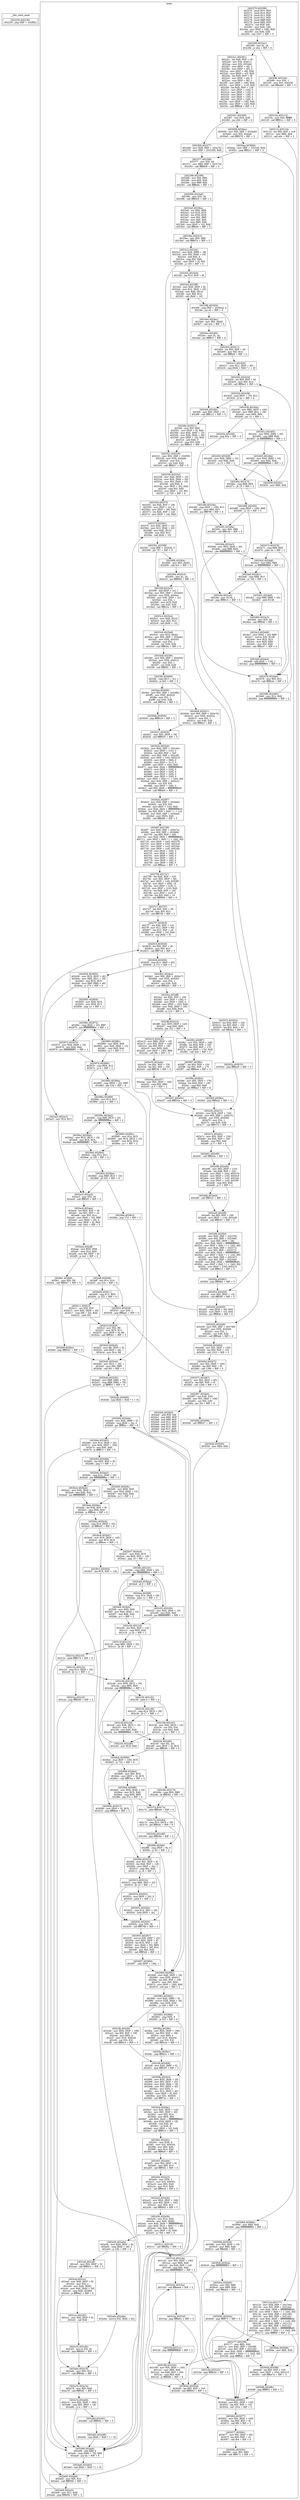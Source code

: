 digraph G{
	 subgraph cluster_1 {
		 label="__libc_start_main"
		 shape=box
		 color=black
		"402230"[shape=box,label="[402230,402236)\n402230 : jmp [RIP + 202f82]"];
	}

	 subgraph cluster_2 {
		 label="main"
		 shape=box
		 color=black
		"402270"[shape=box,label="[402270,402299)\n402270 : push R15, RSP\n402272 : push R14, RSP\n402274 : push R13, RSP\n402276 : push R12, RSP\n402278 : push RBP, RSP\n402279 : push RBX, RSP\n40227a : sub RSP, 348\n402281 : mov RAX, [28]\n40228a : mov [RSP + 338], RAX\n402292 : xor EAX, EAX\n402294 : call 15b7 + RIP + 5"];
		"402299"[shape=box,label="[402299,4022a1)\n402299 : test AL, AL\n40229b : jz e5a + RIP + 6"];
		"4022a1"[shape=box,label="[4022a1,402361)\n4022a1 : lea RAX, RSP + c8\n4022a9 : mov ESI, 404511\n4022ae : mov EDI, 6054e0\n4022b3 : mov [RSP + c8], 0\n4022be : mov [RSP + d0], 0\n4022ca : mov [RSP + d8], RAX\n4022d2 : mov [RSP + e0], RAX\n4022da : lea RAX, RSP + f8\n4022e2 : mov [RSP + e8], 0\n4022ee : mov [RSP + f8], 0\n4022f9 : mov [RSP + 108], RAX\n402301 : mov [RSP + 110], RAX\n402309 : lea RAX, RSP + 128\n402311 : mov [RSP + 100], 0\n40231d : mov [RSP + 118], 0\n402329 : mov [RSP + 128], 0\n402334 : mov [RSP + 130], 0\n402340 : mov [RSP + 148], 0\n40234c : mov [RSP + 138], RAX\n402354 : mov [RSP + 140], RAX\n40235c : call fffffbdf + RIP + 5"];
		"402361"[shape=box,label="[402361,402369)\n402361 : test EAX, EAX\n402363 : jnz d30 + RIP + 6"];
		"402369"[shape=box,label="[402369,402377)\n402369 : mov RAX, [RIP + 202e70]\n402370 : mov [RIP + 203109], RAX"];
		"402377"[shape=box,label="[402377,402388)\n402377 : mov EDI, b8\n40237c : mov RBX, [RIP + 20317d]\n402383 : call fffffd38 + RIP + 5"];
		"402388"[shape=box,label="[402388,402396)\n402388 : mov RSI, RBX\n40238b : mov RDI, RAX\n40238e : mov RBP, RAX\n402391 : call fffffb9a + RIP + 5"];
		"402396"[shape=box,label="[402396,4023a0)\n402396 : mov EDI, 30\n40239b : call fffffd20 + RIP + 5"];
		"4023a0"[shape=box,label="[4023a0,4023ba)\n4023a0 : xor R8D, R8D\n4023a3 : xor ECX, ECX\n4023a5 : xor EDX, EDX\n4023a7 : mov RSI, RBP\n4023aa : mov RDI, RAX\n4023ad : mov RBX, RAX\n4023b0 : mov [RSP + 10], RAX\n4023b5 : call fffffcf6 + RIP + 5"];
		"4023ba"[shape=box,label="[4023ba,4023c2)\n4023ba : mov RDI, RBX\n4023bd : call fffffd7e + RIP + 5"];
		"4023c2"[shape=box,label="[4023c2,4023dc)\n4023c2 : mov RAX, [RBX + 28]\n4023c6 : mov RSI, [RAX + 18]\n4023ca : add RAX, 8\n4023ce : cmp RSI, RAX\n4023d1 : mov [RSP + 8], RSI\n4023d6 : jz 145 + RIP + 6"];
		"4023dc"[shape=box,label="[4023dc,4023e4)\n4023dc : lea R15, RSP + f8"];
		"4023e4"[shape=box,label="[4023e4,4023f6)\n4023e4 : mov RAX, [RSP + 8]\n4023e9 : mov R14, [RAX + 20]\n4023ed : mov RAX, [R14]\n4023f0 : mov RDI, R14\n4023f3 : call [RAX + 10]"];
		"4023f6"[shape=box,label="[4023f6,402404)\n4023f6 : cmp [RIP + 2030ca], 0\n4023fe : jnz e0 + RIP + 6"];
		"402404"[shape=box,label="[402404,402411)\n402404 : lea RDI, RSP + 40\n402409 : mov RSI, R14\n40240c : call fffffbdf + RIP + 5"];
		"402411"[shape=box,label="[402411,402420)\n402411 : mov R12, [RSP + 40]\n402416 : nop [RAX + RAX * 1 + 0]"];
		"402420"[shape=box,label="[402420,40242d)\n402420 : lea RDI, RSP + 60\n402425 : mov RSI, R14\n402428 : call fffffbc3 + RIP + 5"];
		"40242d"[shape=box,label="[40242d,402438)\n40242d : cmp [RSP + 70], R12\n402432 : jz bc + RIP + 6"];
		"402438"[shape=box,label="[402438,40244a)\n402438 : mov RBX, [RSP + 100]\n402440 : mov RBP, [R12 + 28]\n402445 : test RBX, RBX\n402448 : jnz 12 + RIP + 2"];
		"40244a"[shape=box,label="[40244a,40244f)\n40244a : jmp 83a + RIP + 5"];
		"402450"[shape=box,label="[402450,402459)\n402450 : mov RAX, [RBX + 10]\n402454 : test RAX, RAX\n402457 : jz 15 + RIP + 2"];
		"402459"[shape=box,label="[402459,40245c)\n402459 : mov RBX, RAX"];
		"40245c"[shape=box,label="[40245c,402465)\n40245c : mov RDX, [RBX + 20]\n402460 : cmp RBP, RDX\n402463 : jb ffffffffffffffeb + RIP + 2"];
		"402465"[shape=box,label="[402465,40246e)\n402465 : mov RAX, [RBX + 18]\n402469 : test RAX, RAX\n40246c : jnz ffffffffffffffeb + RIP + 2"];
		"40246e"[shape=box,label="[40246e,402473)\n40246e : cmp RBP, RDX\n402471 : jb 15 + RIP + 2"];
		"402473"[shape=box,label="[402473,402478)\n402473 : cmp RBP, RDX\n402476 : jnbe 2b + RIP + 2"];
		"402478"[shape=box,label="[402478,402480)\n402478 : mov RDI, R12\n40247b : call fffffba0 + RIP + 5"];
		"402480"[shape=box,label="[402480,402485)\n402480 : mov R12, RAX\n402483 : jmp ffffffffffffff9b + RIP + 2"];
		"402488"[shape=box,label="[402488,402492)\n402488 : cmp [RSP + 108], RBX\n402490 : jz 16 + RIP + 2"];
		"402492"[shape=box,label="[402492,40249a)\n402492 : mov RDI, RBX\n402495 : call fffffc36 + RIP + 5"];
		"40249a"[shape=box,label="[40249a,4024a3)\n40249a : mov RDX, [RAX + 20]\n40249e : cmp RBP, RDX\n4024a1 : jbe ffffffffffffffd5 + RIP + 2"];
		"4024a3"[shape=box,label="[4024a3,4024a8)\n4024a3 : test RBX, RBX\n4024a6 : jz ffffffffffffffd0 + RIP + 2"];
		"4024a8"[shape=box,label="[4024a8,4024b1)\n4024a8 : cmp RBX, R15\n4024ab : jz 7e9 + RIP + 6"];
		"4024b1"[shape=box,label="[4024b1,4024b9)\n4024b1 : cmp RBP, [RBX + 20]\n4024b5 : setb R13B"];
		"4024b9"[shape=box,label="[4024b9,4024c3)\n4024b9 : mov EDI, 28\n4024be : call fffffbfd + RIP + 5"];
		"4024c3"[shape=box,label="[4024c3,4024d9)\n4024c3 : mov [RAX + 20], RBP\n4024c7 : movzx EDI, R13B\n4024cb : mov RCX, R15\n4024ce : mov RDX, RBX\n4024d1 : mov RSI, RAX\n4024d4 : call fffffa37 + RIP + 5"];
		"4024d9"[shape=box,label="[4024d9,4024e4)\n4024d9 : add [RSP + 118], 1\n4024e2 : jmp ffffffffffffff94 + RIP + 2"];
		"4024e4"[shape=box,label="[4024e4,4024ec)\n4024e4 : mov RDI, [RAX]\n4024e7 : call ee4 + RIP + 5"];
		"4024ec"[shape=box,label="[4024ec,4024f4)\n4024ec : test AL, AL\n4024ee : jnz ffffff10 + RIP + 6"];
		"4024f4"[shape=box,label="[4024f4,4024fe)\n4024f4 : mov RDI, [RSP + 8]\n4024f9 : call fffffc12 + RIP + 5"];
		"4024fe"[shape=box,label="[4024fe,402521)\n4024fe : mov RSI, RAX\n402501 : mov [RSP + 8], RAX\n402506 : mov RAX, [RSP + 10]\n40250b : mov RAX, [RAX + 28]\n40250f : mov [RSP + 18], RAX\n402514 : add RAX, 8\n402518 : cmp RSI, RAX\n40251b : jnz fffffec3 + RIP + 6"];
		"402521"[shape=box,label="[402521,402539)\n402521 : mov RDI, [RIP + 202f58]\n402528 : mov EDX, 4044de\n40252d : mov ESI, 1\n402532 : xor EAX, EAX\n402534 : call fffffcb7 + RIP + 5"];
		"402539"[shape=box,label="[402539,40255d)\n402539 : mov RAX, [RSP + 10]\n40253e : mov RAX, [RAX + 28]\n402542 : mov RSI, [RAX + 18]\n402546 : add RAX, 8\n40254a : mov [RSP + 30], RAX\n40254f : cmp RSI, RAX\n402552 : mov [RSP + 10], RSI\n402557 : jz 7d3 + RIP + 6"];
		"40255d"[shape=box,label="[40255d,40257f)\n40255d : lea RAX, RSP + 230\n402565 : mov [RSP + 2c], 0\n40256d : mov [RSP + 38], RAX\n402572 : lea RAX, RSP + 1a0\n40257a : mov [RSP + 18], RAX"];
		"40257f"[shape=box,label="[40257f,402591)\n40257f : mov RAX, [RSP + 10]\n402584 : mov R15, [RAX + 20]\n402588 : mov RAX, [R15]\n40258b : mov RDI, R15\n40258e : call [RAX + 10]"];
		"402591"[shape=box,label="[402591,40259f)\n402591 : cmp [RIP + 202f2f], 0\n402599 : jnz 767 + RIP + 6"];
		"40259f"[shape=box,label="[40259f,4025c2)\n40259f : add [RSP + 2c], 1\n4025a4 : mov RDI, [RIP + 202ed5]\n4025ab : mov EDX, 4044ea\n4025b0 : mov EAX, [RSP + 2c]\n4025b4 : mov ESI, 1\n4025b9 : mov ECX, EAX\n4025bb : xor EAX, EAX\n4025bd : call fffffc2e + RIP + 5"];
		"4025c2"[shape=box,label="[4025c2,4025cb)\n4025c2 : mov RAX, [R15]\n4025c5 : mov RDI, R15\n4025c8 : call [RAX + 10]"];
		"4025cb"[shape=box,label="[4025cb,4025e6)\n4025cb : mov RCX, [RAX]\n4025ce : mov RDI, [RIP + 202eab]\n4025d5 : mov EDX, 404503\n4025da : mov ESI, 1\n4025df : xor EAX, EAX\n4025e1 : call fffffc0a + RIP + 5"];
		"4025e6"[shape=box,label="[4025e6,4025fe)\n4025e6 : mov RDI, [RIP + 202e93]\n4025ed : mov EDX, 404512\n4025f2 : mov ESI, 1\n4025f7 : xor EAX, EAX\n4025f9 : call fffffbf2 + RIP + 5"];
		"4025fe"[shape=box,label="[4025fe,402609)\n4025fe : cmp [R15 + 3c], 1\n402603 : jz 9e5 + RIP + 6"];
		"402609"[shape=box,label="[402609,402621)\n402609 : mov RDI, [RIP + 202e70]\n402610 : mov EDX, 40452e\n402615 : mov ESI, 1\n40261a : xor EAX, EAX\n40261c : call fffffbcf + RIP + 5"];
		"402621"[shape=box,label="[402621,40262b)\n402621 : mov RDI, [RSP + 38]\n402626 : call fffff925 + RIP + 5"];
		"40262b"[shape=box,label="[40262b,4026cb)\n40262b : mov RAX, [RIP + 202c4e]\n402632 : mov [RSP + 310], 0\n40263a : lea RDI, RSP + 1b0\n402642 : mov RSI, [RIP + 202c3f]\n402649 : mov [RSP + 230], 605210\n402655 : mov [RSP + 308], 0\n402661 : mov [RSP + 311], 0\n402669 : mov [RSP + 1b0], RAX\n402671 : mov RAX, [RAX + ffffffffffffffe8]\n402675 : mov [RSP + 318], 0\n402681 : mov [RSP + 320], 0\n40268d : mov [RSP + 328], 0\n402699 : mov [RSP + 330], 0\n4026a5 : mov [RSP + RAX * 1 + 1b0], RSI\n4026ad : mov RAX, [RIP + 202bcc]\n4026b4 : xor ESI, ESI\n4026b6 : mov [RSP + 1b8], 0\n4026c2 : add RDI, [RAX + ffffffffffffffe8]\n4026c6 : call fffffab5 + RIP + 5"];
		"4026cb"[shape=box,label="[4026cb,4026f7)\n4026cb : mov RAX, [RIP + 202bbe]\n4026d2 : xor ESI, ESI\n4026d4 : mov [RSP + 1c0], RAX\n4026dc : mov RAX, [RAX + ffffffffffffffe8]\n4026e0 : lea RDI, RSP + RAX * 1 + 1c0\n4026e8 : mov RAX, [RIP + 202ba9]\n4026ef : mov [RDI], RAX\n4026f2 : call fffffa89 + RIP + 5"];
		"4026f7"[shape=box,label="[4026f7,402796)\n4026f7 : mov RAX, [RIP + 202b7a]\n4026fe : mov RSI, [RIP + 202b9b]\n402705 : lea RDI, RSP + 200\n40270d : mov RAX, [RAX + ffffffffffffffe8]\n402711 : mov [RSP + RAX * 1 + 1b0], RSI\n402719 : mov [RSP + 1b0], 605378\n402725 : mov [RSP + 230], 6053c8\n402731 : mov [RSP + 1c0], 6053a0\n40273d : mov [RSP + 1c8], 6052d0\n402749 : mov [RSP + 1d0], 0\n402755 : mov [RSP + 1d8], 0\n402761 : mov [RSP + 1e0], 0\n40276d : mov [RSP + 1e8], 0\n402779 : mov [RSP + 1f0], 0\n402785 : mov [RSP + 1f8], 0\n402791 : call fffffaaa + RIP + 5"];
		"402796"[shape=box,label="[402796,4027e7)\n402796 : lea RAX, RSP + 220\n40279e : mov RDI, [RSP + 38]\n4027a3 : mov [RSP + 1c8], 6053f0\n4027af : mov [RSP + 208], 18\n4027ba : mov [RSP + 218], 0\n4027c6 : mov [RSP + 210], RAX\n4027ce : lea RAX, RSP + 1b0\n4027d6 : mov [RSP + 220], 0\n4027de : lea RSI, RAX + 18\n4027e2 : call fffff999 + RIP + 5"];
		"4027e7"[shape=box,label="[4027e7,4027f7)\n4027e7 : lea RDI, RSP + 80\n4027ef : mov RSI, R15\n4027f2 : call fffff7f9 + RIP + 5"];
		"4027f7"[shape=box,label="[4027f7,402818)\n4027f7 : lea RAX, RSP + 1c0\n4027ff : mov R12, [RSP + 80]\n402807 : lea R13, RSP + c8\n40280f : mov [RSP + 20], RAX\n402814 : nop [RAX + 0]"];
		"402818"[shape=box,label="[402818,402828)\n402818 : lea RDI, RSP + a0\n402820 : mov RSI, R15\n402823 : call fffff7c8 + RIP + 5"];
		"402828"[shape=box,label="[402828,402836)\n402828 : cmp R12, [RSP + b0]\n402830 : jz 57c + RIP + 6"];
		"402836"[shape=box,label="[402836,402850)\n402836 : mov RCX, [RSP + d0]\n40283e : mov RBX, [R12 + 28]\n402843 : test RCX, RCX\n402846 : mov RBP, [RBX + 40]\n40284a : jz 270 + RIP + 6"];
		"402850"[shape=box,label="[402850,402858)\n402850 : mov RAX, RCX\n402853 : mov RDX, R13\n402856 : jmp 14 + RIP + 2"];
		"402860"[shape=box,label="[402860,40286c)\n402860 : mov RDX, RAX\n402863 : mov RAX, [RAX + 10]\n402867 : test RAX, RAX\n40286a : jz f + RIP + 2"];
		"40286c"[shape=box,label="[40286c,402872)\n40286c : cmp [RAX + 20], RBP\n402870 : jnb ffffffffffffffee + RIP + 2"];
		"402872"[shape=box,label="[402872,40287b)\n402872 : mov RAX, [RAX + 18]\n402876 : test RAX, RAX\n402879 : jnz fffffffffffffff1 + RIP + 2"];
		"40287b"[shape=box,label="[40287b,402880)\n40287b : cmp RDX, R13\n40287e : jz a + RIP + 2"];
		"402880"[shape=box,label="[402880,40288a)\n402880 : cmp [RDX + 20], RBP\n402884 : jbe 226 + RIP + 6"];
		"40288a"[shape=box,label="[40288a,40288f)\n40288a : mov R14, R13\n40288d : jmp d + RIP + 2"];
		"402890"[shape=box,label="[402890,40289c)\n402890 : mov R14, RCX\n402893 : mov RCX, [RCX + 10]\n402897 : test RCX, RCX\n40289a : jz f + RIP + 2"];
		"40289c"[shape=box,label="[40289c,4028a2)\n40289c : cmp RBP, [RCX + 20]\n4028a0 : jbe ffffffffffffffee + RIP + 2"];
		"4028a2"[shape=box,label="[4028a2,4028ab)\n4028a2 : mov RCX, [RCX + 18]\n4028a6 : test RCX, RCX\n4028a9 : jnz fffffffffffffff1 + RIP + 2"];
		"4028ab"[shape=box,label="[4028ab,4028b4)\n4028ab : cmp R14, R13\n4028ae : jz 20f + RIP + 6"];
		"4028b4"[shape=box,label="[4028b4,4028be)\n4028b4 : cmp RBP, [R14 + 20]\n4028b8 : jb 205 + RIP + 6"];
		"4028be"[shape=box,label="[4028be,4028c3)\n4028be : jmp 27d + RIP + 5"];
		"4028c3"[shape=box,label="[4028c3,4028cb)\n4028c3 : lea RCX, RSP + 128"];
		"4028cb"[shape=box,label="[4028cb,4028d9)\n4028cb : cmp [RSP + 138], RCX\n4028d3 : jz 732 + RIP + 6"];
		"4028d9"[shape=box,label="[4028d9,4028e6)\n4028d9 : mov RDI, RCX\n4028dc : mov [RSP + 8], RCX\n4028e1 : call fffff7ea + RIP + 5"];
		"4028e6"[shape=box,label="[4028e6,4028f6)\n4028e6 : mov RDX, [RAX + 20]\n4028ea : mov RCX, RAX\n4028ed : cmp RDX, RBX\n4028f0 : jnb 37e + RIP + 6"];
		"4028f6"[shape=box,label="[4028f6,4028fe)\n4028f6 : cmp [RSP + 8], 0\n4028fc : jz 62 + RIP + 2"];
		"4028fe"[shape=box,label="[4028fe,402915)\n4028fe : mov RSI, [RSP + 8]\n402903 : lea RAX, RSP + 128\n40290b : mov [RSP + 2b], 1\n402910 : cmp RSI, RAX\n402913 : jz 16 + RIP + 2"];
		"402915"[shape=box,label="[402915,40291b)\n402915 : cmp RBX, [RSI + 20]\n402919 : jb 10 + RIP + 2"];
		"40291b"[shape=box,label="[40291b,402922)\n40291b : mov [RSP + 2b], 0\n402920 : jnbe 9 + RIP + 2"];
		"402922"[shape=box,label="[402922,40292b)\n402922 : cmp R14, [RSI + 28]\n402926 : setb [RSP + 2b]"];
		"40292b"[shape=box,label="[40292b,402935)\n40292b : mov EDI, 30\n402930 : call fffff78b + RIP + 5"];
		"402935"[shape=box,label="[402935,402957)\n402935 : movzx EDI, [RSP + 2b]\n40293a : mov RDX, [RSP + 8]\n40293f : lea RCX, RSP + 128\n402947 : mov [RAX + 20], RBX\n40294b : mov [RAX + 28], R14\n40294f : mov RSI, RAX\n402952 : call fffff5b9 + RIP + 5"];
		"402957"[shape=box,label="[402957,402960)\n402957 : add [RSP + 148], 1"];
		"402960"[shape=box,label="[402960,402982)\n402960 : mov RAX, [RSP + 18]\n402965 : mov EDX, 404511\n40296a : lea RDI, RSP + 190\n402972 : mov RSI, RDX\n402975 : mov [RSP + 190], RAX\n40297d : call aae + RIP + 5"];
		"402982"[shape=box,label="[402982,402992)\n402982 : mov RAX, [RBP + 0]\n402986 : movzx EDX, [RAX + 28]\n40298a : test EDX, EDX\n40298c : jz 349 + RIP + 6"];
		"402992"[shape=box,label="[402992,40299b)\n402992 : cmp EDX, 8\n402995 : jz 61f + RIP + 6"];
		"40299b"[shape=box,label="[40299b,4029c4)\n40299b : mov RDX, [RAX + 20]\n40299f : mov RDI, [RSP + 20]\n4029a4 : mov RAX, [RAX + 18]\n4029a8 : mov RSI, [RDX + 40]\n4029ac : mov EDX, 2\n4029b1 : mov R14, [RAX + 40]\n4029b5 : mov [RSP + 8], RSI\n4029ba : mov ESI, 40455b\n4029bf : call fffff72c + RIP + 5"];
		"4029c4"[shape=box,label="[4029c4,4029ec)\n4029c4 : mov RAX, [RSP + 1c0]\n4029cc : mov RDI, [RSP + 20]\n4029d1 : mov RSI, R14\n4029d4 : mov RDX, RDI\n4029d7 : add RDX, [RAX + ffffffffffffffe8]\n4029db : mov EAX, [RDX + 18]\n4029de : and EAX, b5\n4029e1 : or EAX, 8\n4029e4 : mov [RDX + 18], EAX\n4029e7 : call fffff614 + RIP + 5"];
		"4029ec"[shape=box,label="[4029ec,402a01)\n4029ec : mov EDX, 6\n4029f1 : mov ESI, 40455e\n4029f6 : mov RDI, RAX\n4029f9 : mov R14, RAX\n4029fc : call fffff6ef + RIP + 5"];
		"402a01"[shape=box,label="[402a01,402a0e)\n402a01 : mov RSI, [RSP + 8]\n402a06 : mov RDI, R14\n402a09 : call fffff5f2 + RIP + 5"];
		"402a0e"[shape=box,label="[402a0e,402a23)\n402a0e : mov EDX, 1\n402a13 : mov ESI, 40455c\n402a18 : mov RDI, RAX\n402a1b : mov R14, RAX\n402a1e : call fffff6cd + RIP + 5"];
		"402a23"[shape=box,label="[402a23,402a3b)\n402a23 : mov RDX, [RSP + 198]\n402a2b : mov RSI, [RSP + 190]\n402a33 : mov RDI, R14\n402a36 : call fffff6b5 + RIP + 5"];
		"402a3b"[shape=box,label="[402a3b,402a5b)\n402a3b : mov R14, RAX\n402a3e : mov RAX, [RAX]\n402a41 : mov RAX, [RAX + ffffffffffffffe8]\n402a45 : mov RAX, [R14 + RAX * 1 + f0]\n402a4d : test RAX, RAX\n402a50 : mov [RSP + 8], RAX\n402a55 : jz 766 + RIP + 6"];
		"402a5b"[shape=box,label="[402a5b,402a6a)\n402a5b : mov RAX, [RSP + 8]\n402a60 : cmp [RAX + 38], 0\n402a64 : jz 23b + RIP + 6"];
		"402a6a"[shape=box,label="[402a6a,402a6e)\n402a6a : movsx ESI, [RAX + 43]"];
		"402a6e"[shape=box,label="[402a6e,402a76)\n402a6e : mov RDI, R14\n402a71 : call fffff48a + RIP + 5"];
		"402a76"[shape=box,label="[402a76,402a7e)\n402a76 : mov RDI, RAX\n402a79 : call fffff592 + RIP + 5"];
		"402a7e"[shape=box,label="[402a7e,402a8d)\n402a7e : mov RDI, [RSP + 190]\n402a86 : cmp RDI, [RSP + 18]\n402a8b : jz b + RIP + 2"];
		"402a8d"[shape=box,label="[402a8d,402a92)\n402a8d : call fffff60e + RIP + 5"];
		"402a92"[shape=box,label="[402a92,402a98)\n402a92 : nop [RAX + RAX * 1 + 0]"];
		"402a98"[shape=box,label="[402a98,402aa6)\n402a98 : add RBP, 8\n402a9c : cmp [RBX + 78], RBP\n402aa0 : jnz ba + RIP + 6"];
		"402aa6"[shape=box,label="[402aa6,402ab0)\n402aa6 : nop [RAX + RAX * 1 + 0]"];
		"402ab0"[shape=box,label="[402ab0,402ab8)\n402ab0 : mov RDI, R12\n402ab3 : call fffff568 + RIP + 5"];
		"402ab8"[shape=box,label="[402ab8,402ac0)\n402ab8 : mov R12, RAX\n402abb : jmp fffffd58 + RIP + 5"];
		"402ac0"[shape=box,label="[402ac0,402ac3)\n402ac0 : mov R14, R13"];
		"402ac3"[shape=box,label="[402ac3,402acd)\n402ac3 : mov EDI, 30\n402ac8 : call fffff5f3 + RIP + 5"];
		"402acd"[shape=box,label="[402acd,402aee)\n402acd : lea RDX, RAX + 20\n402ad1 : lea RDI, RSP + c0\n402ad9 : mov RSI, R14\n402adc : mov [RAX + 20], RBP\n402ae0 : mov [RAX + 28], 0\n402ae4 : mov [RSP + 8], RAX\n402ae9 : call 16b2 + RIP + 5"];
		"402aee"[shape=box,label="[402aee,402aff)\n402aee : test RDX, RDX\n402af1 : mov R14, RAX\n402af4 : mov R8, [RSP + 8]\n402af9 : jz 4e2 + RIP + 6"];
		"402aff"[shape=box,label="[402aff,402b08)\n402aff : test R14, R14\n402b02 : jnz 52b + RIP + 6"];
		"402b08"[shape=box,label="[402b08,402b11)\n402b08 : cmp R13, RDX\n402b0b : jz 522 + RIP + 6"];
		"402b11"[shape=box,label="[402b11,402b1f)\n402b11 : xor EDI, EDI\n402b13 : mov RAX, [RDX + 20]\n402b17 : cmp [R8 + 20], RAX\n402b1b : setb DIL"];
		"402b1f"[shape=box,label="[402b1f,402b2f)\n402b1f : mov RSI, R8\n402b22 : mov RCX, R13\n402b25 : mov [RSP + 8], R8\n402b2a : call fffff3e1 + RIP + 5"];
		"402b2f"[shape=box,label="[402b2f,402b40)\n402b2f : mov R8, [RSP + 8]\n402b34 : add [RSP + e8], 1\n402b3d : mov R14, R8"];
		"402b40"[shape=box,label="[402b40,402b4d)\n402b40 : mov [R14 + 28], 1\n402b45 : mov RDI, RBX\n402b48 : call 9f3 + RIP + 5"];
		"402b4d"[shape=box,label="[402b4d,402b5b)\n402b4d : mov RBP, [RBX + 70]\n402b51 : cmp RBP, [RBX + 78]\n402b55 : jz ffffff55 + RIP + 6"];
		"402b5b"[shape=box,label="[402b5b,402b60)\n402b5b : nop [RAX + RAX * 1 + 0]"];
		"402b60"[shape=box,label="[402b60,402b6e)\n402b60 : mov RAX, [RBP + 0]\n402b64 : cmp [RAX + 2a], 0\n402b68 : jnz ffffff2a + RIP + 6"];
		"402b6e"[shape=box,label="[402b6e,402b83)\n402b6e : mov R14, [RAX + 20]\n402b72 : mov RAX, [RSP + 100]\n402b7a : test RAX, RAX\n402b7d : jz ffffff15 + RIP + 6"];
		"402b83"[shape=box,label="[402b83,402b8d)\n402b83 : lea RDX, RSP + f8\n402b8b : jmp f + RIP + 2"];
		"402b90"[shape=box,label="[402b90,402b9c)\n402b90 : mov RDX, RAX\n402b93 : mov RAX, [RAX + 10]\n402b97 : test RAX, RAX\n402b9a : jz f + RIP + 2"];
		"402b9c"[shape=box,label="[402b9c,402ba2)\n402b9c : cmp R14, [RAX + 20]\n402ba0 : jbe ffffffffffffffee + RIP + 2"];
		"402ba2"[shape=box,label="[402ba2,402bab)\n402ba2 : mov RAX, [RAX + 18]\n402ba6 : test RAX, RAX\n402ba9 : jnz fffffffffffffff1 + RIP + 2"];
		"402bab"[shape=box,label="[402bab,402bbc)\n402bab : lea RAX, RSP + f8\n402bb3 : cmp RDX, RAX\n402bb6 : jz fffffedc + RIP + 6"];
		"402bbc"[shape=box,label="[402bbc,402bc6)\n402bbc : cmp R14, [RDX + 20]\n402bc0 : jb fffffed2 + RIP + 6"];
		"402bc6"[shape=box,label="[402bc6,402bd7)\n402bc6 : mov RCX, [RSP + 130]\n402bce : test RCX, RCX\n402bd1 : jz fffffcec + RIP + 6"];
		"402bd7"[shape=box,label="[402bd7,402be4)\n402bd7 : mov RAX, RCX\n402bda : lea RDX, RSP + 128\n402be2 : jmp 18 + RIP + 2"];
		"402be8"[shape=box,label="[402be8,402bea)\n402be8 : jb 6 + RIP + 2"];
		"402bea"[shape=box,label="[402bea,402bf0)\n402bea : cmp R14, [RAX + 28]\n402bee : jnbe 12 + RIP + 2"];
		"402bf0"[shape=box,label="[402bf0,402bfc)\n402bf0 : mov RDX, RAX\n402bf3 : mov RAX, [RAX + 10]\n402bf7 : test RAX, RAX\n402bfa : jz f + RIP + 2"];
		"402bfc"[shape=box,label="[402bfc,402c02)\n402bfc : cmp RBX, [RAX + 20]\n402c00 : jbe ffffffffffffffe6 + RIP + 2"];
		"402c02"[shape=box,label="[402c02,402c0b)\n402c02 : mov RAX, [RAX + 18]\n402c06 : test RAX, RAX\n402c09 : jnz fffffffffffffff1 + RIP + 2"];
		"402c0b"[shape=box,label="[402c0b,402c18)\n402c0b : lea RAX, RSP + 128\n402c13 : cmp RDX, RAX\n402c16 : jz 2e + RIP + 2"];
		"402c18"[shape=box,label="[402c18,402c1e)\n402c18 : cmp RBX, [RDX + 20]\n402c1c : jb 28 + RIP + 2"];
		"402c1e"[shape=box,label="[402c1e,402c24)\n402c1e : jnbe fffffe74 + RIP + 6"];
		"402c24"[shape=box,label="[402c24,402c2a)\n402c24 : cmp R14, [RDX + 28]\n402c28 : jb 1c + RIP + 2"];
		"402c2a"[shape=box,label="[402c2a,402c2f)\n402c2a : jmp fffffe69 + RIP + 5"];
		"402c30"[shape=box,label="[402c30,402c32)\n402c30 : jnbe 6 + RIP + 2"];
		"402c32"[shape=box,label="[402c32,402c38)\n402c32 : cmp R14, [RCX + 28]\n402c36 : jb 17 + RIP + 2"];
		"402c38"[shape=box,label="[402c38,402c43)\n402c38 : mov RAX, [RCX + 18]\n402c3c : xor ESI, ESI\n402c3e : test RAX, RAX\n402c41 : jz 1a + RIP + 2"];
		"402c43"[shape=box,label="[402c43,402c46)\n402c43 : mov RCX, RAX"];
		"402c46"[shape=box,label="[402c46,402c4f)\n402c46 : mov RDX, [RCX + 20]\n402c4a : cmp RBX, RDX\n402c4d : jnb ffffffffffffffe1 + RIP + 2"];
		"402c4f"[shape=box,label="[402c4f,402c5d)\n402c4f : mov RAX, [RCX + 10]\n402c53 : mov ESI, 1\n402c58 : test RAX, RAX\n402c5b : jnz ffffffffffffffe6 + RIP + 2"];
		"402c5d"[shape=box,label="[402c5d,402c6b)\n402c5d : test SIL, SIL\n402c60 : mov [RSP + 8], RCX\n402c65 : jnz fffffc60 + RIP + 6"];
		"402c6b"[shape=box,label="[402c6b,402c74)\n402c6b : cmp RDX, RBX\n402c6e : jb fffffc82 + RIP + 6"];
		"402c74"[shape=box,label="[402c74,402c7a)\n402c74 : jnbe fffffce6 + RIP + 6"];
		"402c7a"[shape=box,label="[402c7a,402c84)\n402c7a : cmp R14, [RCX + 28]\n402c7e : jbe fffffcdc + RIP + 6"];
		"402c84"[shape=box,label="[402c84,402c89)\n402c84 : jmp fffffc6d + RIP + 5"];
		"402c89"[shape=box,label="[402c89,402c9a)\n402c89 : cmp [RSP + 108], R15\n402c91 : mov RBX, R15\n402c94 : jnz fffff7f8 + RIP + 6"];
		"402c9a"[shape=box,label="[402c9a,402ca5)\n402c9a : mov R13D, 1\n402ca0 : jmp fffff814 + RIP + 5"];
		"402ca5"[shape=box,label="[402ca5,402caf)\n402ca5 : mov RDI, [RSP + 8]\n402caa : call fffff451 + RIP + 5"];
		"402caf"[shape=box,label="[402caf,402ccc)\n402caf : mov RAX, [RSP + 8]\n402cb4 : mov ESI, a\n402cb9 : mov RAX, [RAX]\n402cbc : mov RAX, [RAX + 30]\n402cc0 : cmp RAX, 403f60\n402cc6 : jz fffffda2 + RIP + 6"];
		"402ccc"[shape=box,label="[402ccc,402cd3)\n402ccc : mov RDI, [RSP + 8]\n402cd1 : call RAX"];
		"402cd3"[shape=box,label="[402cd3,402cdb)\n402cd3 : movsx ESI, AL\n402cd6 : jmp fffffd93 + RIP + 5"];
		"402cdb"[shape=box,label="[402cdb,402cfd)\n402cdb : mov RDX, [RSP + 198]\n402ce3 : lea RDI, RSP + 190\n402ceb : mov R8D, d\n402cf1 : mov ECX, 40453e\n402cf6 : xor ESI, ESI\n402cf8 : call fffff4c3 + RIP + 5"];
		"402cfd"[shape=box,label="[402cfd,402d06)\n402cfd : mov RAX, [RBP + 0]\n402d01 : jmp fffffc95 + RIP + 5"];
		"402d06"[shape=box,label="[402d06,402d0e)\n402d06 : mov RDI, [RAX]\n402d09 : call 6c2 + RIP + 5"];
		"402d0e"[shape=box,label="[402d0e,402d16)\n402d0e : test AL, AL\n402d10 : jnz fffff889 + RIP + 6"];
		"402d16"[shape=box,label="[402d16,402d20)\n402d16 : mov RDI, [RSP + 10]\n402d1b : call fffff3f0 + RIP + 5"];
		"402d20"[shape=box,label="[402d20,402d30)\n402d20 : cmp [RSP + 30], RAX\n402d25 : mov [RSP + 10], RAX\n402d2a : jnz fffff84f + RIP + 6"];
		"402d30"[shape=box,label="[402d30,402d48)\n402d30 : mov RDI, [RIP + 202749]\n402d37 : mov EDX, 404566\n402d3c : mov ESI, 1\n402d41 : xor EAX, EAX\n402d43 : call fffff4a8 + RIP + 5"];
		"402d48"[shape=box,label="[402d48,402d5d)\n402d48 : mov RSI, [RSP + 130]\n402d50 : lea RDI, RSP + 120\n402d58 : call 1323 + RIP + 5"];
		"402d5d"[shape=box,label="[402d5d,402d72)\n402d5d : mov RSI, [RSP + 100]\n402d65 : lea RDI, RSP + f0\n402d6d : call 128e + RIP + 5"];
		"402d72"[shape=box,label="[402d72,402d87)\n402d72 : mov RSI, [RSP + d0]\n402d7a : lea RDI, RSP + c0\n402d82 : call 12b9 + RIP + 5"];
		"402d87"[shape=box,label="[402d87,402da0)\n402d87 : xor EAX, EAX\n402d89 : mov RSI, [RSP + 338]\n402d91 : xor RSI, [28]\n402d9a : jnz 2f4 + RIP + 6"];
		"402da0"[shape=box,label="[402da0,402db2)\n402da0 : add RSP, 348\n402da7 : pop RBX, RSP\n402da8 : pop RBP, RSP\n402da9 : pop R12, RSP\n402dab : pop R13, RSP\n402dad : pop R14, RSP\n402daf : pop R15, RSP\n402db1 : ret near [RSP]"];
		"402db2"[shape=box,label="[402db2,402dca)\n402db2 : mov RDI, [RIP + 2026c7]\n402db9 : mov EDX, 404565\n402dbe : mov ESI, 1\n402dc3 : xor EAX, EAX\n402dc5 : call fffff426 + RIP + 5"];
		"402dca"[shape=box,label="[402dca,402dff)\n402dca : lea RAX, RSP + 160\n402dd2 : mov [RSP + 158], 0\n402dde : mov [RSP + 160], 0\n402de6 : mov [RSP + 150], RAX\n402dee : mov RAX, [RSP + 1f0]\n402df6 : test RAX, RAX\n402df9 : jz 216 + RIP + 6"];
		"402dff"[shape=box,label="[402dff,402e10)\n402dff : mov RDX, [RSP + 1e0]\n402e07 : cmp RAX, RDX\n402e0a : jbe 152 + RIP + 6"];
		"402e10"[shape=box,label="[402e10,402e35)\n402e10 : mov RBX, [RSP + 18]\n402e15 : mov RSI, [RSP + 1e8]\n402e1d : lea RDI, RSP + 190\n402e25 : mov RDX, RAX\n402e28 : mov [RSP + 190], RBX\n402e30 : call 5fb + RIP + 5"];
		"402e35"[shape=box,label="[402e35,402e4a)\n402e35 : lea RDI, RSP + 150\n402e3d : lea RSI, RSP + 190\n402e45 : call fffff1f6 + RIP + 5"];
		"402e4a"[shape=box,label="[402e4a,402e57)\n402e4a : mov RDI, [RSP + 190]\n402e52 : cmp RDI, RBX\n402e55 : jz 5 + RIP + 2"];
		"402e57"[shape=box,label="[402e57,402e5c)\n402e57 : call fffff244 + RIP + 5"];
		"402e5c"[shape=box,label="[402e5c,402e7c)\n402e5c : mov RCX, [RSP + 150]\n402e64 : mov RDI, [RIP + 202615]\n402e6b : mov EDX, 404569\n402e70 : mov ESI, 1\n402e75 : xor EAX, EAX\n402e77 : call fffff374 + RIP + 5"];
		"402e7c"[shape=box,label="[402e7c,402e91)\n402e7c : mov RDI, [RSP + 150]\n402e84 : lea RAX, RSP + 160\n402e8c : cmp RDI, RAX\n402e8f : jz 5 + RIP + 2"];
		"402e91"[shape=box,label="[402e91,402e96)\n402e91 : call fffff20a + RIP + 5"];
		"402e96"[shape=box,label="[402e96,402edb)\n402e96 : mov RDI, [RSP + 210]\n402e9e : lea RAX, RSP + 220\n402ea6 : mov [RSP + 1b0], 605378\n402eb2 : mov [RSP + 230], 6053c8\n402ebe : mov [RSP + 1c0], 6053a0\n402eca : mov [RSP + 1c8], 6053f0\n402ed6 : cmp RDI, RAX\n402ed9 : jz 5 + RIP + 2"];
		"402edb"[shape=box,label="[402edb,402ee0)\n402edb : call fffff1c0 + RIP + 5"];
		"402ee0"[shape=box,label="[402ee0,402ef9)\n402ee0 : lea RDI, RSP + 200\n402ee8 : mov [RSP + 1c8], 6052d0\n402ef4 : call fffff297 + RIP + 5"];
		"402ef9"[shape=box,label="[402ef9,402f5d)\n402ef9 : mov RAX, [RIP + 202378]\n402f00 : mov RSI, [RIP + 202399]\n402f07 : mov RDI, [RSP + 38]\n402f0c : mov RAX, [RAX + ffffffffffffffe8]\n402f10 : mov [RSP + RAX * 1 + 1b0], RSI\n402f18 : mov RAX, [RIP + 202371]\n402f1f : mov RSI, [RIP + 202372]\n402f26 : mov RAX, [RAX + ffffffffffffffe8]\n402f2a : mov [RSP + RAX * 1 + 1c0], RSI\n402f32 : mov RAX, [RIP + 202347]\n402f39 : mov RSI, [RIP + 202348]\n402f40 : mov RAX, [RAX + ffffffffffffffe8]\n402f44 : mov [RSP + RAX * 1 + 1b0], RSI\n402f4c : mov [RSP + 230], 605210\n402f58 : call fffff013 + RIP + 5"];
		"402f5d"[shape=box,label="[402f5d,402f62)\n402f5d : jmp fffffdb4 + RIP + 5"];
		"402f62"[shape=box,label="[402f62,402f87)\n402f62 : mov RSI, [RSP + 1e8]\n402f6a : lea RAX, RSP + 180\n402f72 : lea RDI, RSP + 170\n402f7a : mov [RSP + 170], RAX\n402f82 : call 4a9 + RIP + 5"];
		"402f87"[shape=box,label="[402f87,402f9c)\n402f87 : lea RDI, RSP + 150\n402f8f : lea RSI, RSP + 170\n402f97 : call fffff0a4 + RIP + 5"];
		"402f9c"[shape=box,label="[402f9c,402fb5)\n402f9c : mov RDI, [RSP + 170]\n402fa4 : lea RAX, RSP + 180\n402fac : cmp RDI, RAX\n402faf : jnz fffffea2 + RIP + 6"];
		"402fb5"[shape=box,label="[402fb5,402fba)\n402fb5 : jmp fffffea2 + RIP + 5"];
		"402fba"[shape=box,label="[402fba,402fdc)\n402fba : mov RDX, [RSP + 198]\n402fc2 : lea RDI, RSP + 190\n402fca : mov R8D, e\n402fd0 : mov ECX, 40454c\n402fd5 : xor ESI, ESI\n402fd7 : call fffff1e4 + RIP + 5"];
		"402fdc"[shape=box,label="[402fdc,402fe1)\n402fdc : jmp fffffd1c + RIP + 5"];
		"402fe1"[shape=box,label="[402fe1,402fe9)\n402fe1 : mov RDI, R8\n402fe4 : call fffff0b7 + RIP + 5"];
		"402fe9"[shape=box,label="[402fe9,402fee)\n402fe9 : jmp fffffb52 + RIP + 5"];
		"402fee"[shape=box,label="[402fee,403006)\n402fee : mov RDI, [RIP + 20248b]\n402ff5 : mov EDX, 404520\n402ffa : mov ESI, 1\n402fff : xor EAX, EAX\n403001 : call fffff1ea + RIP + 5"];
		"403006"[shape=box,label="[403006,40300b)\n403006 : jmp fffff616 + RIP + 5"];
		"40300b"[shape=box,label="[40300b,403015)\n40300b : mov [RSP + 8], RCX\n403010 : jmp fffff8e9 + RIP + 5"];
		"403015"[shape=box,label="[403015,40302e)\n403015 : lea RAX, RSP + 1b0\n40301d : lea RDI, RSP + 150\n403025 : lea RSI, RAX + 60\n403029 : call ffffefa2 + RIP + 5"];
		"40302e"[shape=box,label="[40302e,403033)\n40302e : jmp fffffe29 + RIP + 5"];
		"403033"[shape=box,label="[403033,40303d)\n403033 : mov EDI, 1\n403038 : jmp fffffae2 + RIP + 5"];
		"40303d"[shape=box,label="[40303d,403040)\n40303d : mov RBX, RAX"];
		"403040"[shape=box,label="[403040,40304d)\n403040 : lea RDI, RSP + 1b0\n403048 : call fffff003 + RIP + 5"];
		"40304d"[shape=box,label="[40304d,403062)\n40304d : mov RSI, [RSP + 130]\n403055 : lea RDI, RSP + 120\n40305d : call 101e + RIP + 5"];
		"403062"[shape=box,label="[403062,403077)\n403062 : mov RSI, [RSP + 100]\n40306a : lea RDI, RSP + f0\n403072 : call f89 + RIP + 5"];
		"403077"[shape=box,label="[403077,40308c)\n403077 : mov RSI, [RSP + d0]\n40307f : lea RDI, RSP + c0\n403087 : call fb4 + RIP + 5"];
		"40308c"[shape=box,label="[40308c,403094)\n40308c : mov RDI, RBX\n40308f : call fffff17c + RIP + 5"];
		"403094"[shape=box,label="[403094,403099)\n403094 : call fffff047 + RIP + 5"];
		"403099"[shape=box,label="[403099,4030aa)\n403099 : mov RDI, [RIP + 202440]\n4030a0 : mov ESI, 4044dc\n4030a5 : call fffff076 + RIP + 5"];
		"4030aa"[shape=box,label="[4030aa,4030b6)\n4030aa : mov [RIP + 2023cf], RAX\n4030b1 : jmp fffff2c1 + RIP + 5"];
		"4030b6"[shape=box,label="[4030b6,4030bb)\n4030b6 : mov RBX, RAX\n4030b9 : jmp ffffffffffffff92 + RIP + 2"];
		"4030bb"[shape=box,label="[4030bb,4030c8)\n4030bb : mov RDI, [RSP + 10]\n4030c0 : mov RBX, RAX\n4030c3 : call ffffefd8 + RIP + 5"];
		"4030c8"[shape=box,label="[4030c8,4030ca)\n4030c8 : jmp ffffffffffffff83 + RIP + 2"];
		"4030ca"[shape=box,label="[4030ca,4030d5)\n4030ca : mov RDI, RBP\n4030cd : mov RBX, RAX\n4030d0 : call ffffefcb + RIP + 5"];
		"4030d5"[shape=box,label="[4030d5,4030da)\n4030d5 : jmp ffffff73 + RIP + 5"];
		"4030da"[shape=box,label="[4030da,4030dd)\n4030da : mov RBX, RAX"];
		"4030dd"[shape=box,label="[4030dd,4030f6)\n4030dd : lea RDI, RSP + 230\n4030e5 : mov [RSP + 230], 605210\n4030f1 : call ffffee7a + RIP + 5"];
		"4030f6"[shape=box,label="[4030f6,4030fb)\n4030f6 : jmp ffffff52 + RIP + 5"];
		"4030fb"[shape=box,label="[4030fb,40310a)\n4030fb : mov EDI, 1\n403100 : mov ESI, 404358\n403105 : call ffffede6 + RIP + 5"];
		"40310a"[shape=box,label="[40310a,403114)\n40310a : mov EDI, ffffffff\n40310f : call fffff01c + RIP + 5"];
		"403114"[shape=box,label="[403114,403124)\n403114 : lea RDI, RSP + 1c8\n40311c : mov RBX, RAX\n40311f : call e6c + RIP + 5"];
		"403124"[shape=box,label="[403124,403177)\n403124 : mov RAX, [RIP + 20214d]\n40312b : mov RSI, [RIP + 20216e]\n403132 : mov RAX, [RAX + ffffffffffffffe8]\n403136 : mov [RSP + RAX * 1 + 1b0], RSI\n40313e : mov RAX, [RIP + 20214b]\n403145 : mov RSI, [RIP + 20214c]\n40314c : mov RAX, [RAX + ffffffffffffffe8]\n403150 : mov [RSP + RAX * 1 + 1c0], RSI\n403158 : mov RAX, [RIP + 202121]\n40315f : mov RSI, [RIP + 202122]\n403166 : mov RAX, [RAX + ffffffffffffffe8]\n40316a : mov [RSP + RAX * 1 + 1b0], RSI\n403172 : jmp ffffff66 + RIP + 5"];
		"403177"[shape=box,label="[403177,403199)\n403177 : mov RBX, RAX\n40317a : mov RAX, [RIP + 2020ff]\n403181 : mov RSI, [RIP + 202100]\n403188 : mov RAX, [RAX + ffffffffffffffe8]\n40318c : mov [RSP + RAX * 1 + 1b0], RSI\n403194 : jmp ffffff44 + RIP + 5"];
		"403199"[shape=box,label="[403199,4031b5)\n403199 : mov RDI, [RSP + 150]\n4031a1 : mov RBX, RAX\n4031a4 : lea RAX, RSP + 160\n4031ac : cmp RDI, RAX\n4031af : jz fffffe8b + RIP + 6"];
		"4031b5"[shape=box,label="[4031b5,4031ba)\n4031b5 : call ffffeee6 + RIP + 5"];
		"4031ba"[shape=box,label="[4031ba,4031bf)\n4031ba : jmp fffffe81 + RIP + 5"];
		"4031bf"[shape=box,label="[4031bf,4031c1)\n4031bf : jmp ffffffffffffffd8 + RIP + 2"];
		"4031c1"[shape=box,label="[4031c1,4031c6)\n4031c1 : call ffffef8a + RIP + 5"];
		"4031c6"[shape=box,label="[4031c6,4031de)\n4031c6 : mov RDI, [RSP + 190]\n4031ce : mov RBX, RAX\n4031d1 : lea RAX, RSP + 1a0\n4031d9 : cmp RDI, RAX\n4031dc : jnz ffffffffffffffd7 + RIP + 2"];
		"4031de"[shape=box,label="[4031de,4031e3)\n4031de : jmp fffffe5d + RIP + 5"];
	}
	"402270" -> "402299"
	"402299" -> "4030fb"
	"402299" -> "4022a1"
	"4022a1" -> "402361"
	"402361" -> "403099"
	"402361" -> "402369"
	"402369" -> "402377"
	"402377" -> "402388"
	"402388" -> "402396"
	"402396" -> "4023a0"
	"4023a0" -> "4023ba"
	"4023ba" -> "4023c2"
	"4023c2" -> "402521"
	"4023c2" -> "4023dc"
	"4023dc" -> "4023e4"
	"4023e4" -> "4023f6"
	"4023f6" -> "4024e4"
	"4023f6" -> "402404"
	"402404" -> "402411"
	"402411" -> "402420"
	"402420" -> "40242d"
	"40242d" -> "4024f4"
	"40242d" -> "402438"
	"402438" -> "40245c"
	"402438" -> "40244a"
	"40244a" -> "402c89"
	"402450" -> "40246e"
	"402450" -> "402459"
	"402459" -> "40245c"
	"40245c" -> "402450"
	"40245c" -> "402465"
	"402465" -> "402459"
	"402465" -> "40246e"
	"40246e" -> "402488"
	"40246e" -> "402473"
	"402473" -> "4024a3"
	"402473" -> "402478"
	"402478" -> "402480"
	"402480" -> "402420"
	"402488" -> "4024a8"
	"402488" -> "402492"
	"402492" -> "40249a"
	"40249a" -> "402478"
	"40249a" -> "4024a3"
	"4024a3" -> "402478"
	"4024a3" -> "4024a8"
	"4024a8" -> "402c9a"
	"4024a8" -> "4024b1"
	"4024b1" -> "4024b9"
	"4024b9" -> "4024c3"
	"4024c3" -> "4024d9"
	"4024d9" -> "402478"
	"4024e4" -> "4024ec"
	"4024ec" -> "402404"
	"4024ec" -> "4024f4"
	"4024f4" -> "4024fe"
	"4024fe" -> "4023e4"
	"4024fe" -> "402521"
	"402521" -> "402539"
	"402539" -> "402d30"
	"402539" -> "40255d"
	"40255d" -> "40257f"
	"40257f" -> "402591"
	"402591" -> "402d06"
	"402591" -> "40259f"
	"40259f" -> "4025c2"
	"4025c2" -> "4025cb"
	"4025cb" -> "4025e6"
	"4025e6" -> "4025fe"
	"4025fe" -> "402fee"
	"4025fe" -> "402609"
	"402609" -> "402621"
	"402621" -> "40262b"
	"40262b" -> "4026cb"
	"4026cb" -> "4026f7"
	"4026f7" -> "402796"
	"402796" -> "4027e7"
	"4027e7" -> "4027f7"
	"4027f7" -> "402818"
	"402818" -> "402828"
	"402828" -> "402db2"
	"402828" -> "402836"
	"402836" -> "402ac0"
	"402836" -> "402850"
	"402850" -> "40286c"
	"402860" -> "40287b"
	"402860" -> "40286c"
	"40286c" -> "402860"
	"40286c" -> "402872"
	"402872" -> "40286c"
	"402872" -> "40287b"
	"40287b" -> "40288a"
	"40287b" -> "402880"
	"402880" -> "402ab0"
	"402880" -> "40288a"
	"40288a" -> "40289c"
	"402890" -> "4028ab"
	"402890" -> "40289c"
	"40289c" -> "402890"
	"40289c" -> "4028a2"
	"4028a2" -> "40289c"
	"4028a2" -> "4028ab"
	"4028ab" -> "402ac3"
	"4028ab" -> "4028b4"
	"4028b4" -> "402ac3"
	"4028b4" -> "4028be"
	"4028be" -> "402b40"
	"4028c3" -> "4028cb"
	"4028cb" -> "40300b"
	"4028cb" -> "4028d9"
	"4028d9" -> "4028e6"
	"4028e6" -> "402c74"
	"4028e6" -> "4028f6"
	"4028f6" -> "402960"
	"4028f6" -> "4028fe"
	"4028fe" -> "40292b"
	"4028fe" -> "402915"
	"402915" -> "40292b"
	"402915" -> "40291b"
	"40291b" -> "40292b"
	"40291b" -> "402922"
	"402922" -> "40292b"
	"40292b" -> "402935"
	"402935" -> "402957"
	"402957" -> "402960"
	"402960" -> "402982"
	"402982" -> "402cdb"
	"402982" -> "402992"
	"402992" -> "402fba"
	"402992" -> "40299b"
	"40299b" -> "4029c4"
	"4029c4" -> "4029ec"
	"4029ec" -> "402a01"
	"402a01" -> "402a0e"
	"402a0e" -> "402a23"
	"402a23" -> "402a3b"
	"402a3b" -> "4031c1"
	"402a3b" -> "402a5b"
	"402a5b" -> "402ca5"
	"402a5b" -> "402a6a"
	"402a6a" -> "402a6e"
	"402a6e" -> "402a76"
	"402a76" -> "402a7e"
	"402a7e" -> "402a98"
	"402a7e" -> "402a8d"
	"402a8d" -> "402a92"
	"402a92" -> "402a98"
	"402a98" -> "402b60"
	"402a98" -> "402aa6"
	"402aa6" -> "402ab0"
	"402ab0" -> "402ab8"
	"402ab8" -> "402818"
	"402ac0" -> "402ac3"
	"402ac3" -> "402acd"
	"402acd" -> "402aee"
	"402aee" -> "402fe1"
	"402aee" -> "402aff"
	"402aff" -> "403033"
	"402aff" -> "402b08"
	"402b08" -> "403033"
	"402b08" -> "402b11"
	"402b11" -> "402b1f"
	"402b1f" -> "402b2f"
	"402b2f" -> "402b40"
	"402b40" -> "402b4d"
	"402b4d" -> "402ab0"
	"402b4d" -> "402b5b"
	"402b5b" -> "402b60"
	"402b60" -> "402a98"
	"402b60" -> "402b6e"
	"402b6e" -> "402a98"
	"402b6e" -> "402b83"
	"402b83" -> "402b9c"
	"402b90" -> "402bab"
	"402b90" -> "402b9c"
	"402b9c" -> "402b90"
	"402b9c" -> "402ba2"
	"402ba2" -> "402b9c"
	"402ba2" -> "402bab"
	"402bab" -> "402a98"
	"402bab" -> "402bbc"
	"402bbc" -> "402a98"
	"402bbc" -> "402bc6"
	"402bc6" -> "4028c3"
	"402bc6" -> "402bd7"
	"402bd7" -> "402bfc"
	"402be8" -> "402bf0"
	"402be8" -> "402bea"
	"402bea" -> "402c02"
	"402bea" -> "402bf0"
	"402bf0" -> "402c0b"
	"402bf0" -> "402bfc"
	"402bfc" -> "402be8"
	"402bfc" -> "402c02"
	"402c02" -> "402bfc"
	"402c02" -> "402c0b"
	"402c0b" -> "402c46"
	"402c0b" -> "402c18"
	"402c18" -> "402c46"
	"402c18" -> "402c1e"
	"402c1e" -> "402a98"
	"402c1e" -> "402c24"
	"402c24" -> "402c46"
	"402c24" -> "402c2a"
	"402c2a" -> "402a98"
	"402c30" -> "402c38"
	"402c30" -> "402c32"
	"402c32" -> "402c4f"
	"402c32" -> "402c38"
	"402c38" -> "402c5d"
	"402c38" -> "402c43"
	"402c43" -> "402c46"
	"402c46" -> "402c30"
	"402c46" -> "402c4f"
	"402c4f" -> "402c43"
	"402c4f" -> "402c5d"
	"402c5d" -> "4028cb"
	"402c5d" -> "402c6b"
	"402c6b" -> "4028f6"
	"402c6b" -> "402c74"
	"402c74" -> "402960"
	"402c74" -> "402c7a"
	"402c7a" -> "402960"
	"402c7a" -> "402c84"
	"402c84" -> "4028f6"
	"402c89" -> "402492"
	"402c89" -> "402c9a"
	"402c9a" -> "4024b9"
	"402ca5" -> "402caf"
	"402caf" -> "402a6e"
	"402caf" -> "402ccc"
	"402ccc" -> "402cd3"
	"402cd3" -> "402a6e"
	"402cdb" -> "402cfd"
	"402cfd" -> "40299b"
	"402d06" -> "402d0e"
	"402d0e" -> "40259f"
	"402d0e" -> "402d16"
	"402d16" -> "402d20"
	"402d20" -> "40257f"
	"402d20" -> "402d30"
	"402d30" -> "402d48"
	"402d48" -> "402d5d"
	"402d5d" -> "402d72"
	"402d72" -> "402d87"
	"402d87" -> "403094"
	"402d87" -> "402da0"
	"402db2" -> "402dca"
	"402dca" -> "403015"
	"402dca" -> "402dff"
	"402dff" -> "402f62"
	"402dff" -> "402e10"
	"402e10" -> "402e35"
	"402e35" -> "402e4a"
	"402e4a" -> "402e5c"
	"402e4a" -> "402e57"
	"402e57" -> "402e5c"
	"402e5c" -> "402e7c"
	"402e7c" -> "402e96"
	"402e7c" -> "402e91"
	"402e91" -> "402e96"
	"402e96" -> "402ee0"
	"402e96" -> "402edb"
	"402edb" -> "402ee0"
	"402ee0" -> "402ef9"
	"402ef9" -> "402f5d"
	"402f5d" -> "402d16"
	"402f62" -> "402f87"
	"402f87" -> "402f9c"
	"402f9c" -> "402e57"
	"402f9c" -> "402fb5"
	"402fb5" -> "402e5c"
	"402fba" -> "402fdc"
	"402fdc" -> "402cfd"
	"402fe1" -> "402fe9"
	"402fe9" -> "402b40"
	"402fee" -> "403006"
	"403006" -> "402621"
	"40300b" -> "4028fe"
	"403015" -> "40302e"
	"40302e" -> "402e5c"
	"403033" -> "40303d"
	"403033" -> "402b1f"
	"40303d" -> "403040"
	"403040" -> "40304d"
	"40304d" -> "403062"
	"403062" -> "403077"
	"403077" -> "40308c"
	"403099" -> "4030aa"
	"4030aa" -> "4030b6"
	"4030aa" -> "402377"
	"4030b6" -> "4030bb"
	"4030b6" -> "40304d"
	"4030bb" -> "4030c8"
	"4030c8" -> "4030ca"
	"4030c8" -> "40304d"
	"4030ca" -> "4030d5"
	"4030d5" -> "4030da"
	"4030d5" -> "40304d"
	"4030da" -> "4030dd"
	"4030dd" -> "4030f6"
	"4030f6" -> "40304d"
	"4030fb" -> "40310a"
	"40310a" -> "403114"
	"403114" -> "403124"
	"403124" -> "403177"
	"403124" -> "4030dd"
	"403177" -> "403199"
	"403177" -> "4030dd"
	"403199" -> "403040"
	"403199" -> "4031b5"
	"4031b5" -> "4031ba"
	"4031ba" -> "4031bf"
	"4031ba" -> "403040"
	"4031bf" -> "403199"
	"4031c1" -> "4031c6"
	"4031c6" -> "4031b5"
	"4031c6" -> "4031de"
	"4031de" -> "403040"

}

